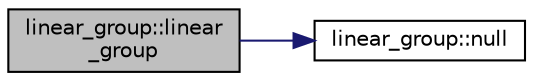 digraph "linear_group::linear_group"
{
  edge [fontname="Helvetica",fontsize="10",labelfontname="Helvetica",labelfontsize="10"];
  node [fontname="Helvetica",fontsize="10",shape=record];
  rankdir="LR";
  Node0 [label="linear_group::linear\l_group",height=0.2,width=0.4,color="black", fillcolor="grey75", style="filled", fontcolor="black"];
  Node0 -> Node1 [color="midnightblue",fontsize="10",style="solid",fontname="Helvetica"];
  Node1 [label="linear_group::null",height=0.2,width=0.4,color="black", fillcolor="white", style="filled",URL="$df/d5a/classlinear__group.html#a544310cc78672c79460a2281c324312c"];
}
